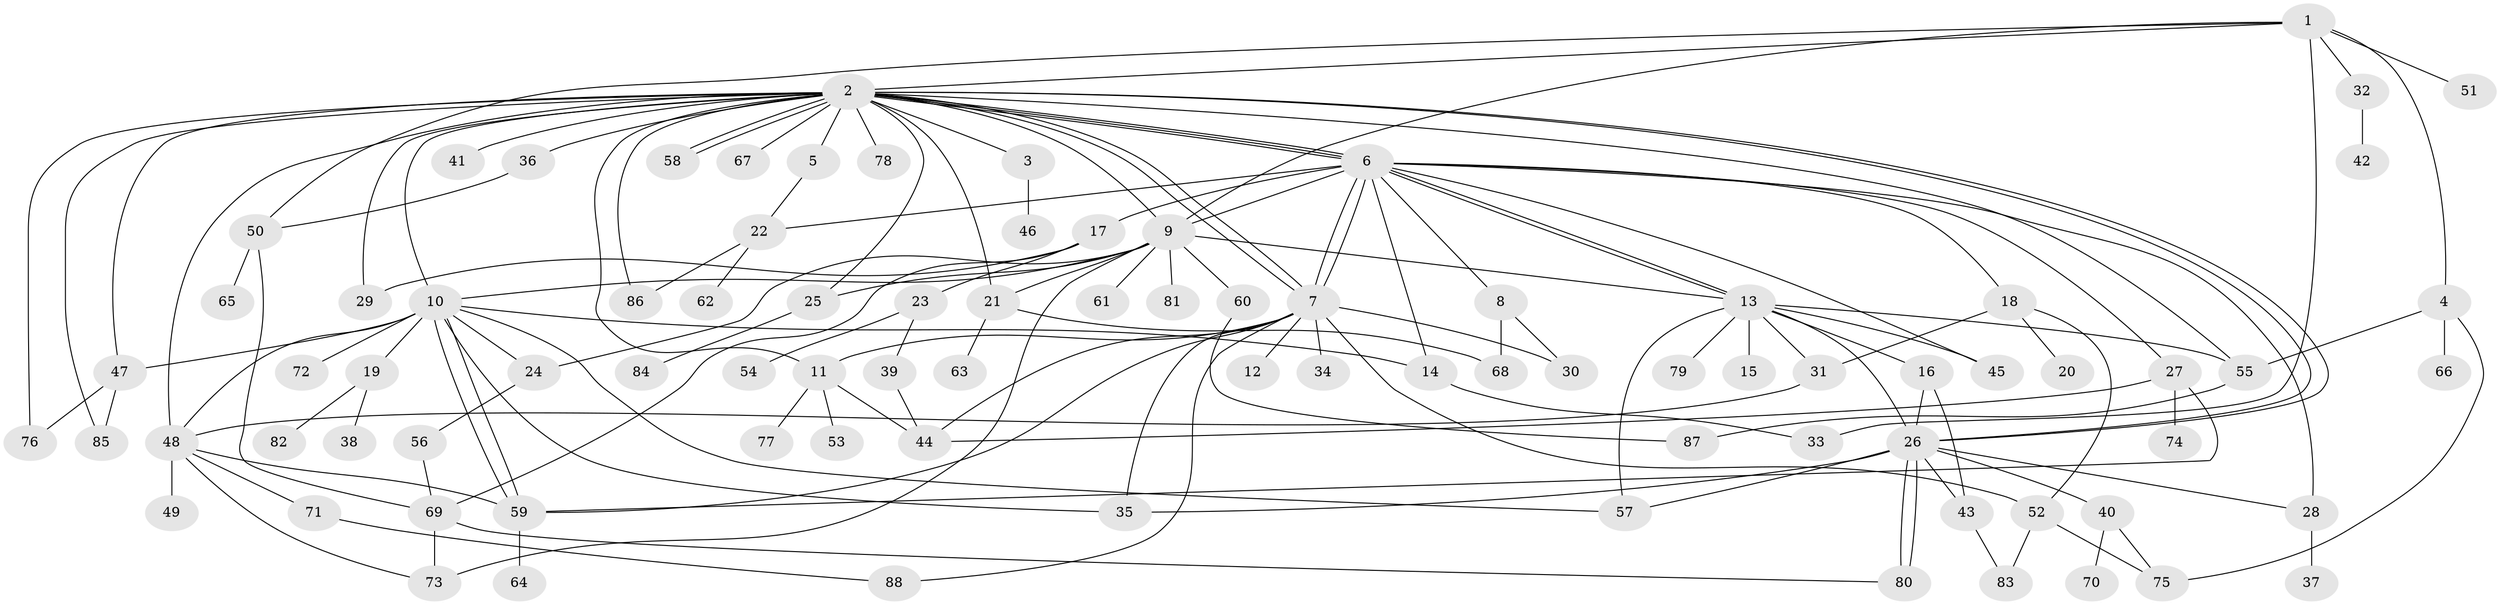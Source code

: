 // Generated by graph-tools (version 1.1) at 2025/14/03/09/25 04:14:35]
// undirected, 88 vertices, 147 edges
graph export_dot {
graph [start="1"]
  node [color=gray90,style=filled];
  1;
  2;
  3;
  4;
  5;
  6;
  7;
  8;
  9;
  10;
  11;
  12;
  13;
  14;
  15;
  16;
  17;
  18;
  19;
  20;
  21;
  22;
  23;
  24;
  25;
  26;
  27;
  28;
  29;
  30;
  31;
  32;
  33;
  34;
  35;
  36;
  37;
  38;
  39;
  40;
  41;
  42;
  43;
  44;
  45;
  46;
  47;
  48;
  49;
  50;
  51;
  52;
  53;
  54;
  55;
  56;
  57;
  58;
  59;
  60;
  61;
  62;
  63;
  64;
  65;
  66;
  67;
  68;
  69;
  70;
  71;
  72;
  73;
  74;
  75;
  76;
  77;
  78;
  79;
  80;
  81;
  82;
  83;
  84;
  85;
  86;
  87;
  88;
  1 -- 2;
  1 -- 4;
  1 -- 9;
  1 -- 32;
  1 -- 33;
  1 -- 50;
  1 -- 51;
  2 -- 3;
  2 -- 5;
  2 -- 6;
  2 -- 6;
  2 -- 6;
  2 -- 7;
  2 -- 7;
  2 -- 9;
  2 -- 10;
  2 -- 11;
  2 -- 21;
  2 -- 25;
  2 -- 26;
  2 -- 26;
  2 -- 29;
  2 -- 36;
  2 -- 41;
  2 -- 47;
  2 -- 48;
  2 -- 55;
  2 -- 58;
  2 -- 58;
  2 -- 67;
  2 -- 76;
  2 -- 78;
  2 -- 85;
  2 -- 86;
  3 -- 46;
  4 -- 55;
  4 -- 66;
  4 -- 75;
  5 -- 22;
  6 -- 7;
  6 -- 7;
  6 -- 8;
  6 -- 9;
  6 -- 13;
  6 -- 13;
  6 -- 14;
  6 -- 17;
  6 -- 18;
  6 -- 22;
  6 -- 27;
  6 -- 28;
  6 -- 45;
  7 -- 11;
  7 -- 12;
  7 -- 30;
  7 -- 34;
  7 -- 35;
  7 -- 44;
  7 -- 52;
  7 -- 59;
  7 -- 88;
  8 -- 30;
  8 -- 68;
  9 -- 10;
  9 -- 13;
  9 -- 21;
  9 -- 24;
  9 -- 25;
  9 -- 60;
  9 -- 61;
  9 -- 73;
  9 -- 81;
  10 -- 14;
  10 -- 19;
  10 -- 24;
  10 -- 35;
  10 -- 47;
  10 -- 48;
  10 -- 57;
  10 -- 59;
  10 -- 59;
  10 -- 72;
  11 -- 44;
  11 -- 53;
  11 -- 77;
  13 -- 15;
  13 -- 16;
  13 -- 26;
  13 -- 31;
  13 -- 45;
  13 -- 55;
  13 -- 57;
  13 -- 79;
  14 -- 33;
  16 -- 26;
  16 -- 43;
  17 -- 23;
  17 -- 29;
  17 -- 69;
  18 -- 20;
  18 -- 31;
  18 -- 52;
  19 -- 38;
  19 -- 82;
  21 -- 63;
  21 -- 68;
  22 -- 62;
  22 -- 86;
  23 -- 39;
  23 -- 54;
  24 -- 56;
  25 -- 84;
  26 -- 28;
  26 -- 35;
  26 -- 40;
  26 -- 43;
  26 -- 57;
  26 -- 80;
  26 -- 80;
  27 -- 44;
  27 -- 59;
  27 -- 74;
  28 -- 37;
  31 -- 48;
  32 -- 42;
  36 -- 50;
  39 -- 44;
  40 -- 70;
  40 -- 75;
  43 -- 83;
  47 -- 76;
  47 -- 85;
  48 -- 49;
  48 -- 59;
  48 -- 71;
  48 -- 73;
  50 -- 65;
  50 -- 69;
  52 -- 75;
  52 -- 83;
  55 -- 87;
  56 -- 69;
  59 -- 64;
  60 -- 87;
  69 -- 73;
  69 -- 80;
  71 -- 88;
}
